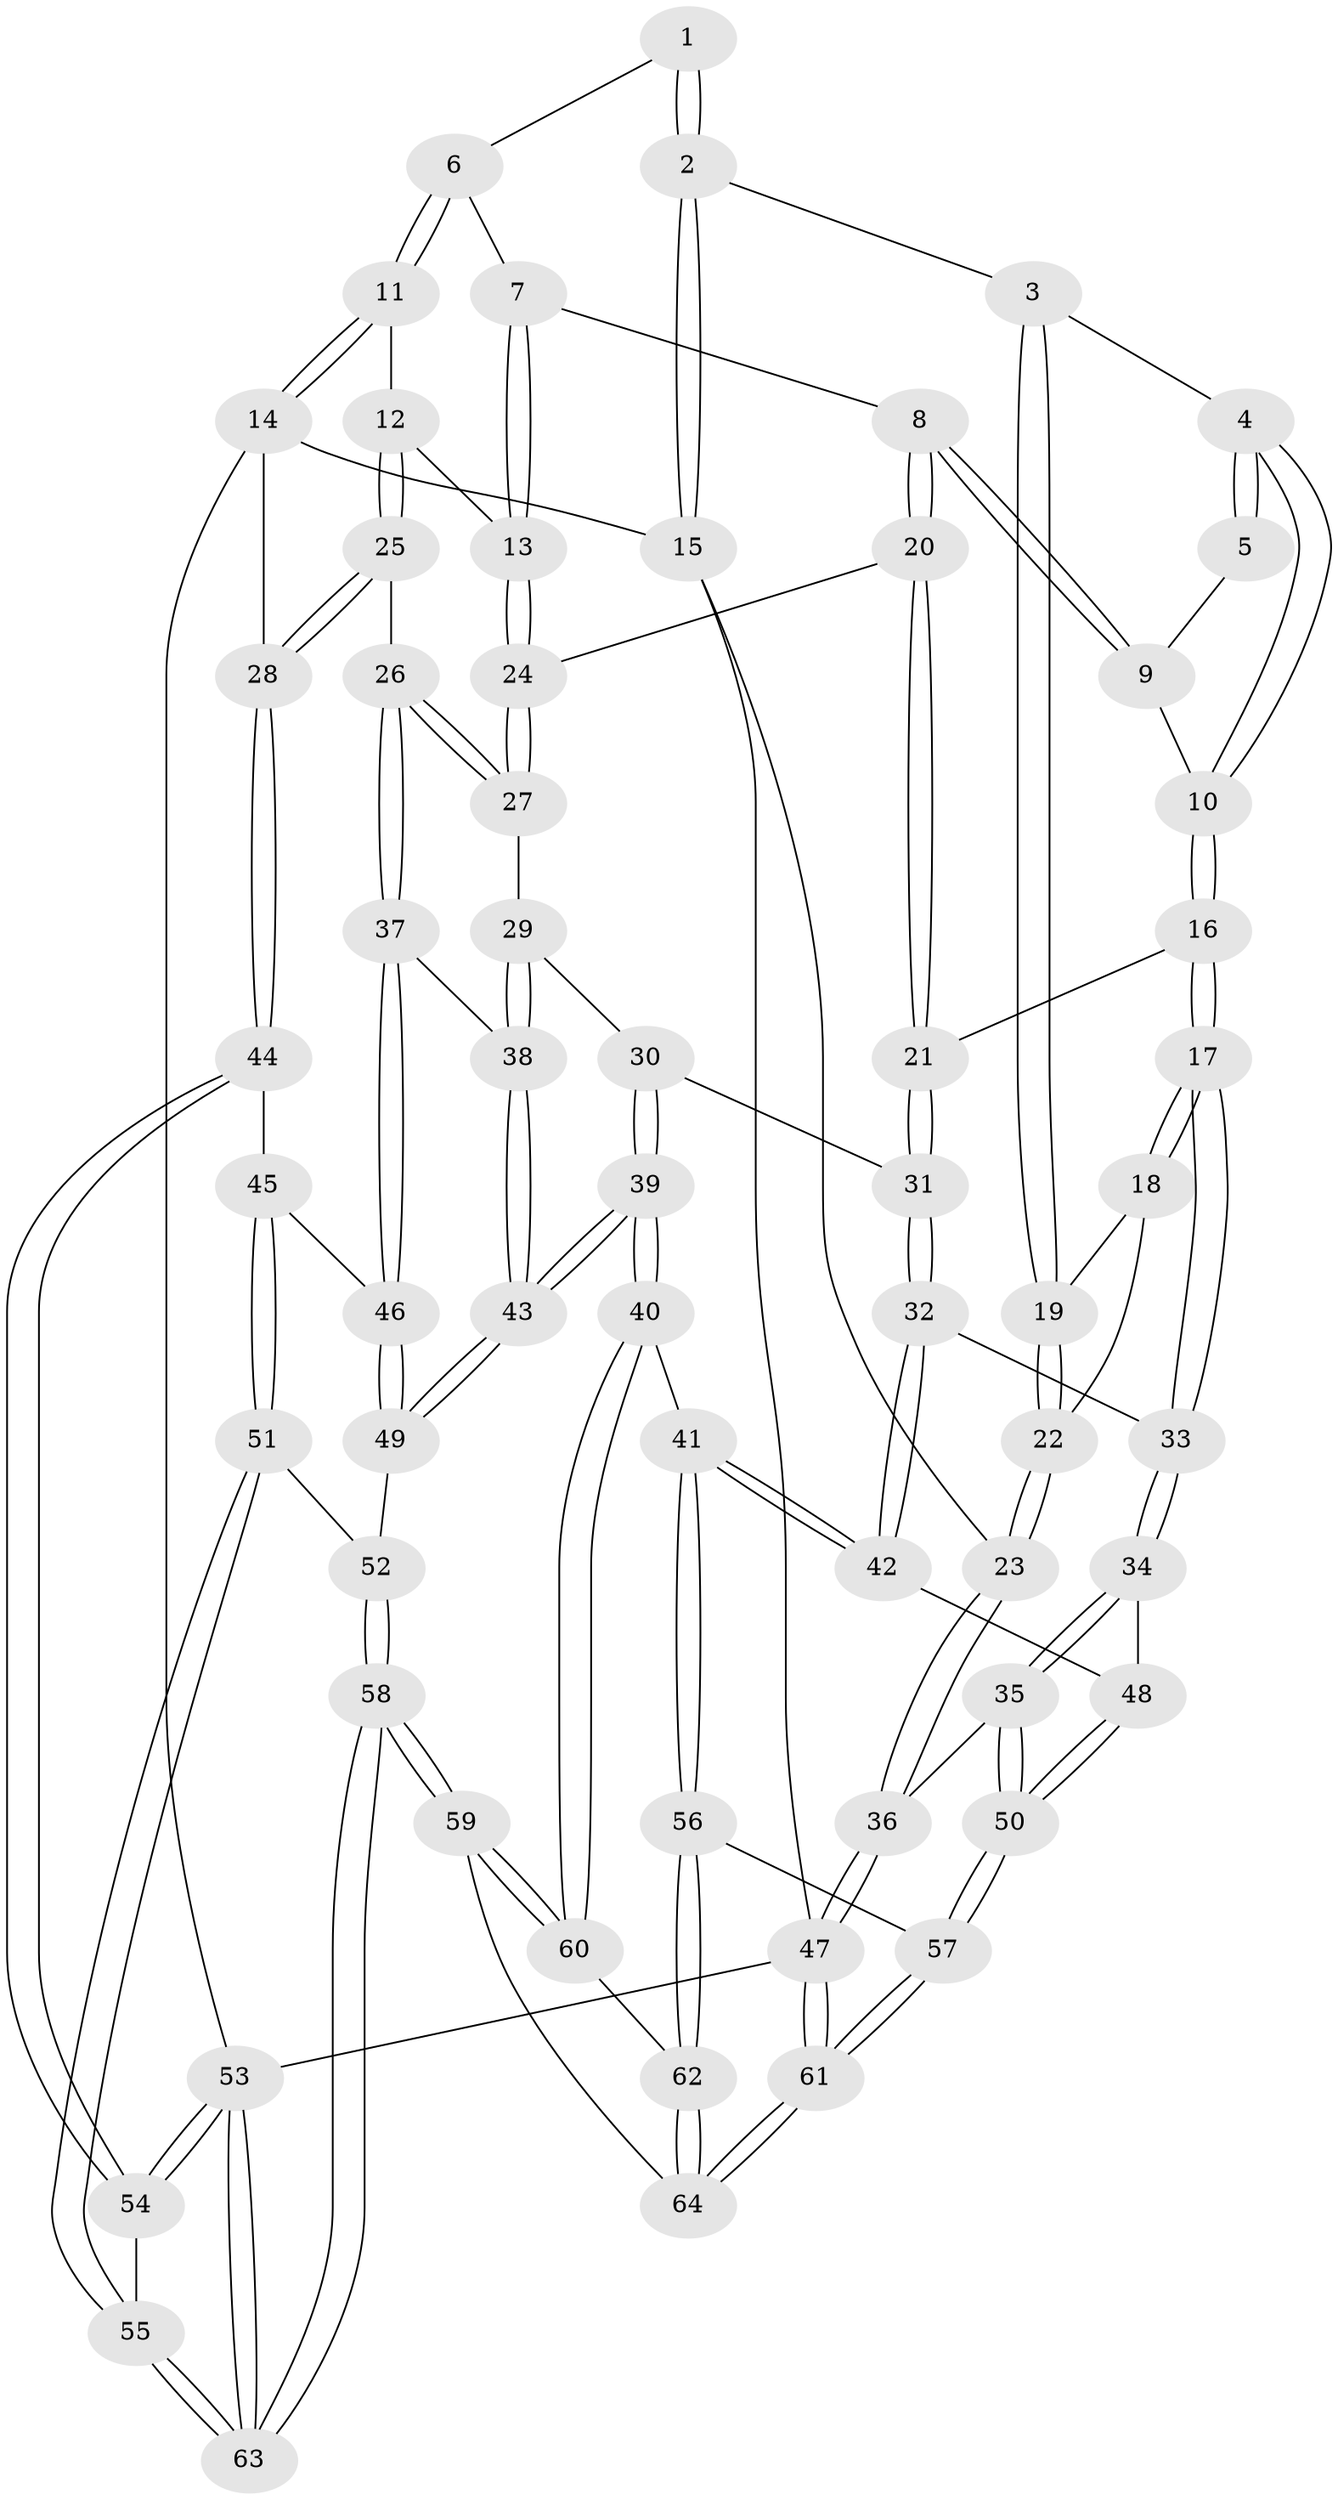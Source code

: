 // coarse degree distribution, {3: 0.11428571428571428, 4: 0.45714285714285713, 5: 0.34285714285714286, 6: 0.08571428571428572}
// Generated by graph-tools (version 1.1) at 2025/42/03/06/25 10:42:28]
// undirected, 64 vertices, 157 edges
graph export_dot {
graph [start="1"]
  node [color=gray90,style=filled];
  1 [pos="+0.5199668972707854+0"];
  2 [pos="+0+0"];
  3 [pos="+0.19362147169603014+0.12345128629198984"];
  4 [pos="+0.36066929239266504+0.17939626104864292"];
  5 [pos="+0.51282369146384+0"];
  6 [pos="+1+0"];
  7 [pos="+0.6830226688936095+0.17450391187062672"];
  8 [pos="+0.6018336602682138+0.22527786787817927"];
  9 [pos="+0.5501170730013837+0.18341047209863348"];
  10 [pos="+0.36589300858394264+0.18515896314838942"];
  11 [pos="+1+0"];
  12 [pos="+0.8077240633781306+0.3051668182239127"];
  13 [pos="+0.7943739530842933+0.3032507917557956"];
  14 [pos="+1+0"];
  15 [pos="+0+0"];
  16 [pos="+0.38043277170587275+0.3115034005057136"];
  17 [pos="+0.20044007861039106+0.3863480475084372"];
  18 [pos="+0.1940015028367935+0.37568127382225347"];
  19 [pos="+0.18689031468746753+0.2713792120373596"];
  20 [pos="+0.5985246916060907+0.27047603593882336"];
  21 [pos="+0.43729818837389106+0.36722055415728866"];
  22 [pos="+0+0.3099030759681049"];
  23 [pos="+0+0.28767722838789295"];
  24 [pos="+0.6523861314553289+0.35774096960332885"];
  25 [pos="+0.8348395054119366+0.34189131937557926"];
  26 [pos="+0.7184286392857892+0.4743489661923635"];
  27 [pos="+0.6607579127984418+0.44949896552794555"];
  28 [pos="+1+0.47334643336514187"];
  29 [pos="+0.6384083398378394+0.46373210736508597"];
  30 [pos="+0.5028119827140519+0.48023959544383493"];
  31 [pos="+0.4433924352293104+0.44693836024077016"];
  32 [pos="+0.31007193459389365+0.5422160024577919"];
  33 [pos="+0.20207679877431742+0.5032808130879969"];
  34 [pos="+0.14006593292313446+0.5439398516475213"];
  35 [pos="+0+0.6226000303006409"];
  36 [pos="+0+0.6145441389038352"];
  37 [pos="+0.7821626960789779+0.5344481933191607"];
  38 [pos="+0.6081508030999967+0.6318829728310816"];
  39 [pos="+0.5213799436301572+0.7544977788921241"];
  40 [pos="+0.503765778088197+0.7660841124685083"];
  41 [pos="+0.39744155799189157+0.7139598968444687"];
  42 [pos="+0.37743149584116353+0.6928082009637844"];
  43 [pos="+0.5621869029897709+0.7430989892061025"];
  44 [pos="+1+0.5118848777484574"];
  45 [pos="+0.9114268774052626+0.5820403875364257"];
  46 [pos="+0.8576801720346506+0.5873336563893867"];
  47 [pos="+0+1"];
  48 [pos="+0.21772707838106786+0.7116869920176382"];
  49 [pos="+0.7044367983562084+0.754472058466597"];
  50 [pos="+0.131206304288818+0.8272190453474301"];
  51 [pos="+0.8829561046459834+0.8685502244136907"];
  52 [pos="+0.7295076796529802+0.7889839701475032"];
  53 [pos="+1+1"];
  54 [pos="+1+0.8546332396786166"];
  55 [pos="+0.8851250665811007+0.8710389346574047"];
  56 [pos="+0.19098213696391617+0.8648809267001683"];
  57 [pos="+0.1443182390108726+0.853999480440102"];
  58 [pos="+0.6924558513407479+1"];
  59 [pos="+0.6238271793403495+1"];
  60 [pos="+0.4969068536886004+0.8112414845242749"];
  61 [pos="+0+1"];
  62 [pos="+0.30263873689894466+0.9556100018064877"];
  63 [pos="+0.7434677099401289+1"];
  64 [pos="+0.31551446431877145+1"];
  1 -- 2;
  1 -- 2;
  1 -- 6;
  2 -- 3;
  2 -- 15;
  2 -- 15;
  3 -- 4;
  3 -- 19;
  3 -- 19;
  4 -- 5;
  4 -- 5;
  4 -- 10;
  4 -- 10;
  5 -- 9;
  6 -- 7;
  6 -- 11;
  6 -- 11;
  7 -- 8;
  7 -- 13;
  7 -- 13;
  8 -- 9;
  8 -- 9;
  8 -- 20;
  8 -- 20;
  9 -- 10;
  10 -- 16;
  10 -- 16;
  11 -- 12;
  11 -- 14;
  11 -- 14;
  12 -- 13;
  12 -- 25;
  12 -- 25;
  13 -- 24;
  13 -- 24;
  14 -- 15;
  14 -- 28;
  14 -- 53;
  15 -- 23;
  15 -- 47;
  16 -- 17;
  16 -- 17;
  16 -- 21;
  17 -- 18;
  17 -- 18;
  17 -- 33;
  17 -- 33;
  18 -- 19;
  18 -- 22;
  19 -- 22;
  19 -- 22;
  20 -- 21;
  20 -- 21;
  20 -- 24;
  21 -- 31;
  21 -- 31;
  22 -- 23;
  22 -- 23;
  23 -- 36;
  23 -- 36;
  24 -- 27;
  24 -- 27;
  25 -- 26;
  25 -- 28;
  25 -- 28;
  26 -- 27;
  26 -- 27;
  26 -- 37;
  26 -- 37;
  27 -- 29;
  28 -- 44;
  28 -- 44;
  29 -- 30;
  29 -- 38;
  29 -- 38;
  30 -- 31;
  30 -- 39;
  30 -- 39;
  31 -- 32;
  31 -- 32;
  32 -- 33;
  32 -- 42;
  32 -- 42;
  33 -- 34;
  33 -- 34;
  34 -- 35;
  34 -- 35;
  34 -- 48;
  35 -- 36;
  35 -- 50;
  35 -- 50;
  36 -- 47;
  36 -- 47;
  37 -- 38;
  37 -- 46;
  37 -- 46;
  38 -- 43;
  38 -- 43;
  39 -- 40;
  39 -- 40;
  39 -- 43;
  39 -- 43;
  40 -- 41;
  40 -- 60;
  40 -- 60;
  41 -- 42;
  41 -- 42;
  41 -- 56;
  41 -- 56;
  42 -- 48;
  43 -- 49;
  43 -- 49;
  44 -- 45;
  44 -- 54;
  44 -- 54;
  45 -- 46;
  45 -- 51;
  45 -- 51;
  46 -- 49;
  46 -- 49;
  47 -- 61;
  47 -- 61;
  47 -- 53;
  48 -- 50;
  48 -- 50;
  49 -- 52;
  50 -- 57;
  50 -- 57;
  51 -- 52;
  51 -- 55;
  51 -- 55;
  52 -- 58;
  52 -- 58;
  53 -- 54;
  53 -- 54;
  53 -- 63;
  53 -- 63;
  54 -- 55;
  55 -- 63;
  55 -- 63;
  56 -- 57;
  56 -- 62;
  56 -- 62;
  57 -- 61;
  57 -- 61;
  58 -- 59;
  58 -- 59;
  58 -- 63;
  58 -- 63;
  59 -- 60;
  59 -- 60;
  59 -- 64;
  60 -- 62;
  61 -- 64;
  61 -- 64;
  62 -- 64;
  62 -- 64;
}
